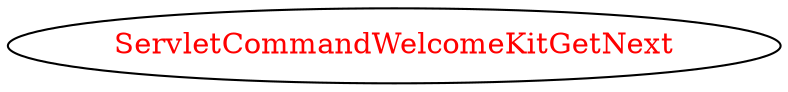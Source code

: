 digraph dependencyGraph {
 concentrate=true;
 ranksep="2.0";
 rankdir="LR"; 
 splines="ortho";
"ServletCommandWelcomeKitGetNext" [fontcolor="red"];
}